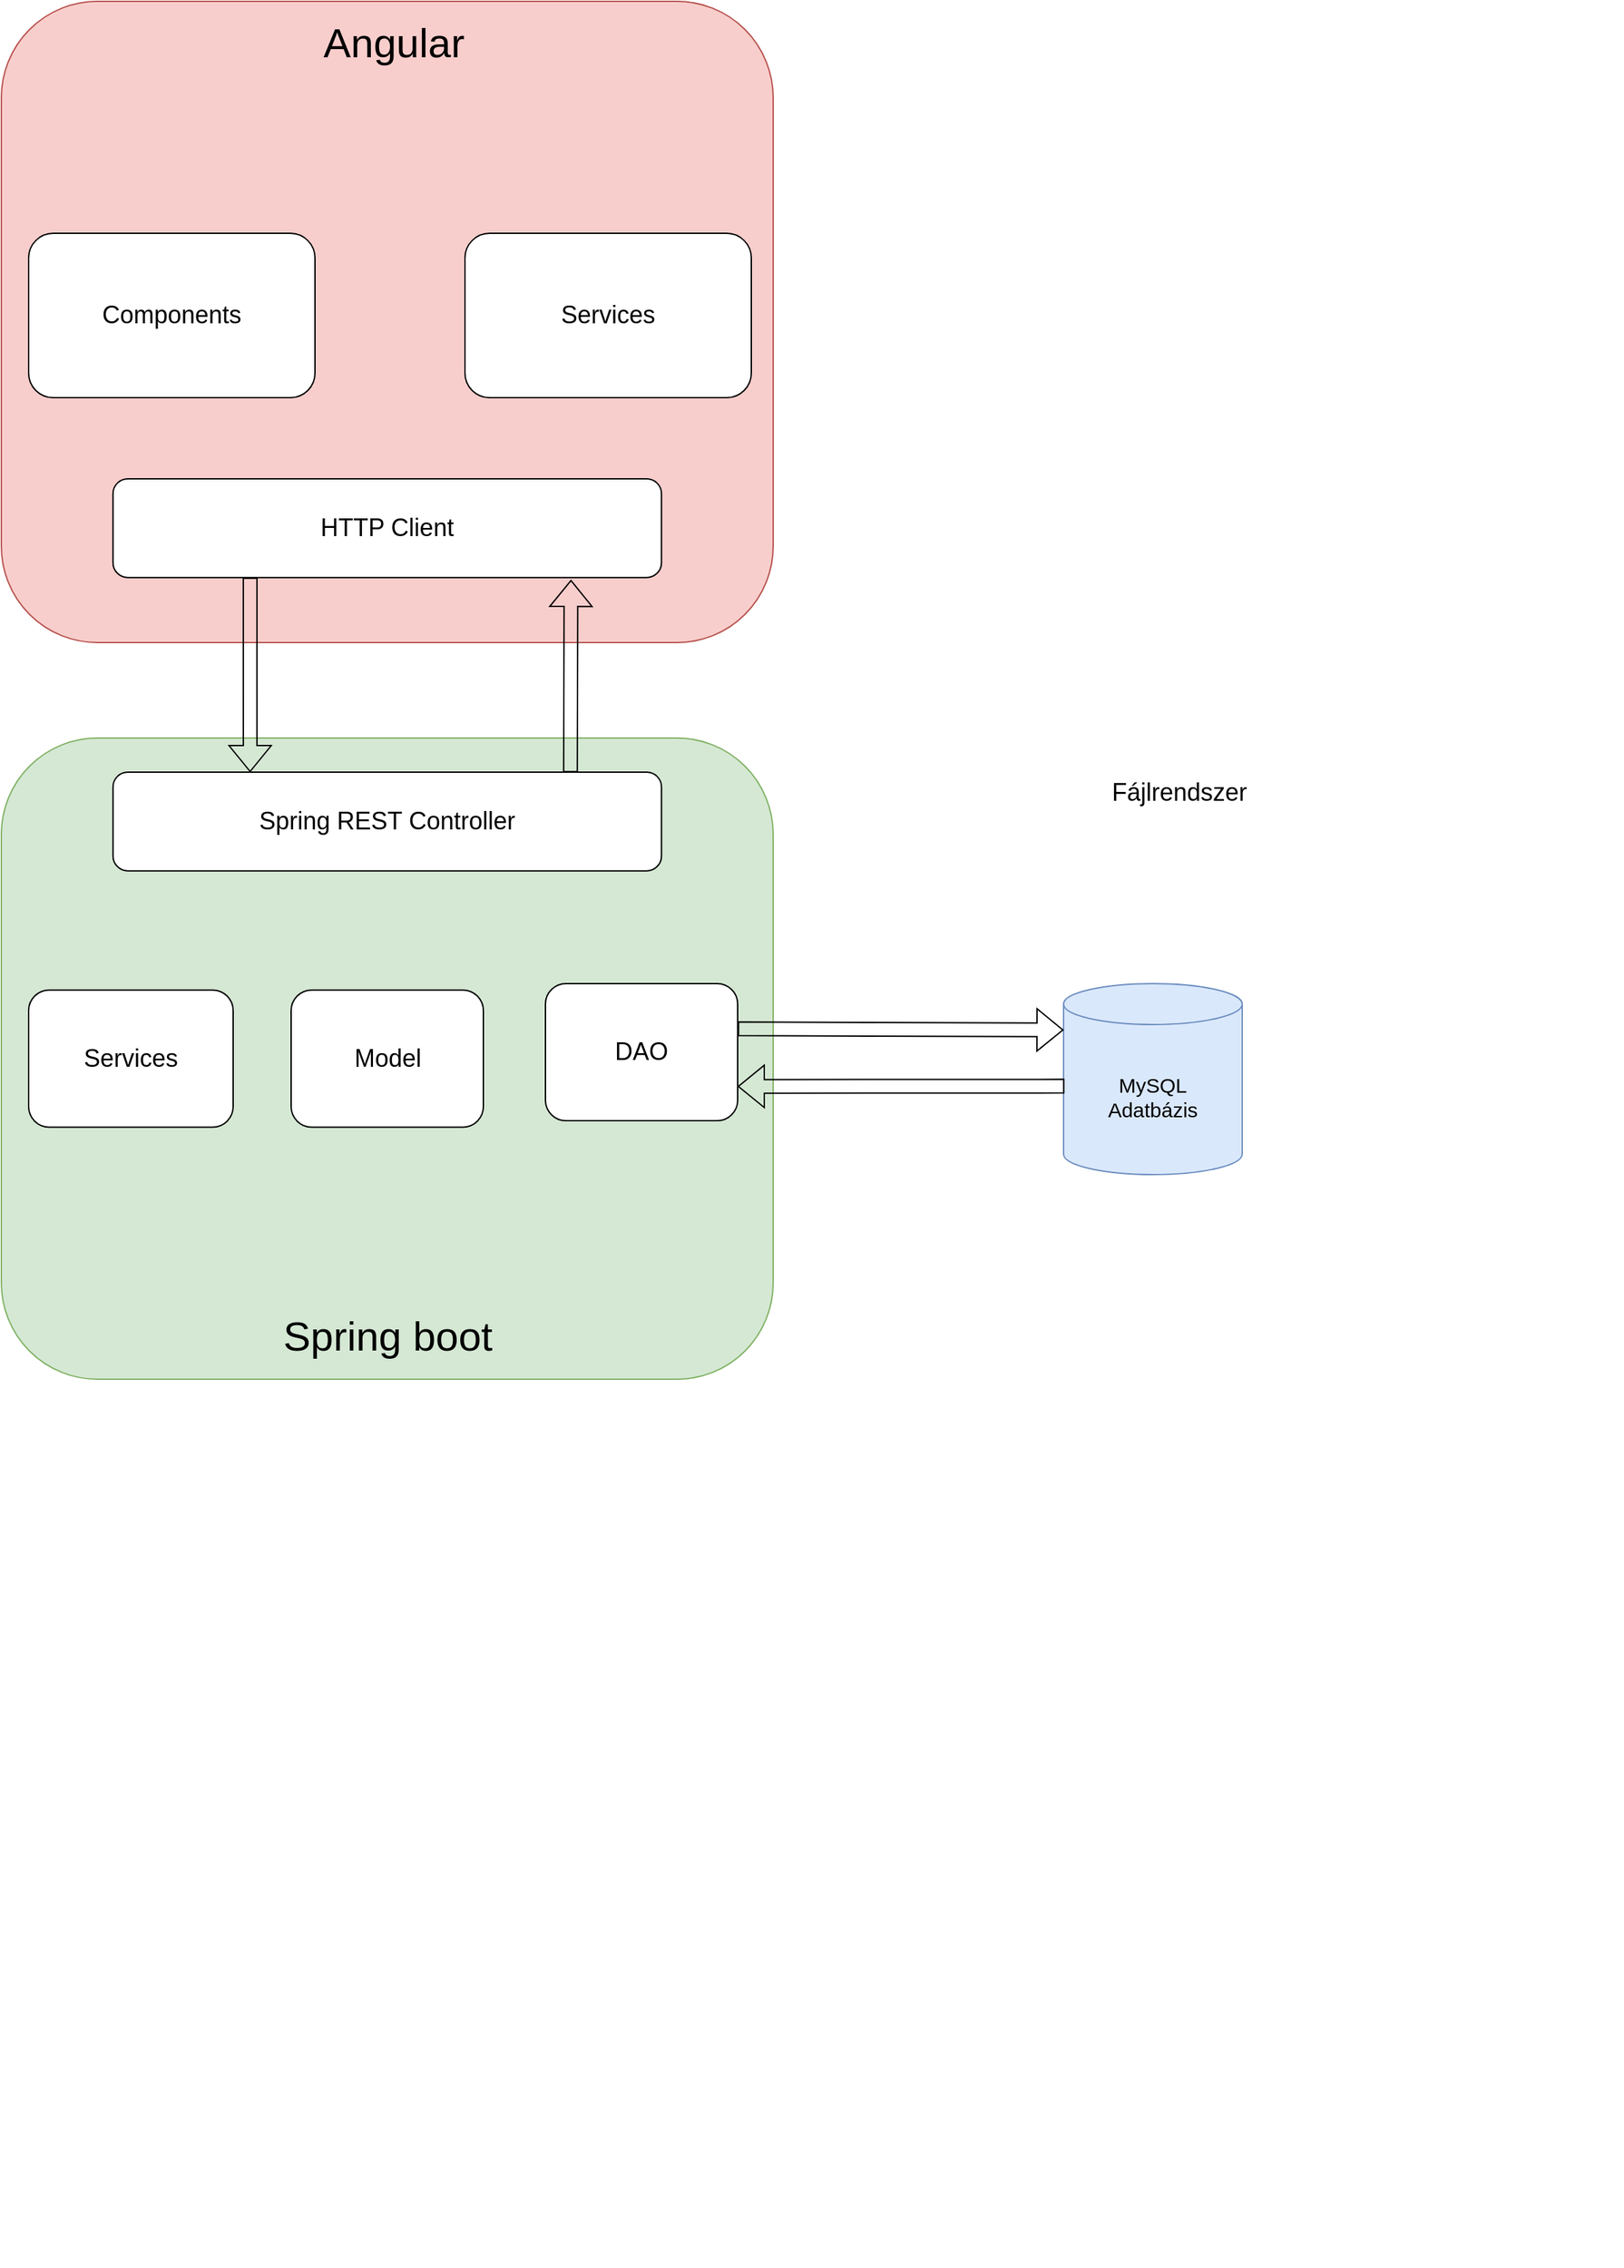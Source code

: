 <mxfile version="24.2.1" type="device">
  <diagram name="1 oldal" id="KOCVEWSfp-y_1-q1elBh">
    <mxGraphModel dx="1434" dy="780" grid="1" gridSize="10" guides="1" tooltips="1" connect="1" arrows="1" fold="1" page="1" pageScale="1" pageWidth="827" pageHeight="1169" math="0" shadow="0">
      <root>
        <mxCell id="0" />
        <mxCell id="1" parent="0" />
        <mxCell id="hlbMqYNY3Y4gczkukbaF-3" value="" style="group" parent="1" vertex="1" connectable="0">
          <mxGeometry x="131" y="20" width="566" height="470" as="geometry" />
        </mxCell>
        <mxCell id="hlbMqYNY3Y4gczkukbaF-1" value="" style="rounded=1;whiteSpace=wrap;html=1;fillColor=#f8cecc;strokeColor=#b85450;" parent="hlbMqYNY3Y4gczkukbaF-3" vertex="1">
          <mxGeometry width="566" height="470" as="geometry" />
        </mxCell>
        <mxCell id="hlbMqYNY3Y4gczkukbaF-2" value="&lt;font style=&quot;font-size: 30px;&quot;&gt;Angular&lt;/font&gt;" style="text;html=1;align=center;verticalAlign=middle;whiteSpace=wrap;rounded=0;" parent="hlbMqYNY3Y4gczkukbaF-3" vertex="1">
          <mxGeometry x="223" y="12.051" width="130" height="36.154" as="geometry" />
        </mxCell>
        <mxCell id="hlbMqYNY3Y4gczkukbaF-4" value="&lt;font style=&quot;font-size: 18px;&quot;&gt;Components&lt;/font&gt;" style="rounded=1;whiteSpace=wrap;html=1;" parent="hlbMqYNY3Y4gczkukbaF-3" vertex="1">
          <mxGeometry x="20" y="170.002" width="210" height="120.513" as="geometry" />
        </mxCell>
        <mxCell id="hlbMqYNY3Y4gczkukbaF-5" value="&lt;font style=&quot;font-size: 18px;&quot;&gt;Services&lt;/font&gt;" style="rounded=1;whiteSpace=wrap;html=1;" parent="hlbMqYNY3Y4gczkukbaF-3" vertex="1">
          <mxGeometry x="340" y="170.002" width="210" height="120.513" as="geometry" />
        </mxCell>
        <mxCell id="hlbMqYNY3Y4gczkukbaF-6" value="&lt;font style=&quot;font-size: 18px;&quot;&gt;HTTP Client&lt;/font&gt;" style="rounded=1;whiteSpace=wrap;html=1;" parent="hlbMqYNY3Y4gczkukbaF-3" vertex="1">
          <mxGeometry x="81.87" y="350.005" width="402.25" height="72.308" as="geometry" />
        </mxCell>
        <mxCell id="hlbMqYNY3Y4gczkukbaF-10" value="" style="shape=image;verticalLabelPosition=bottom;labelBackgroundColor=default;verticalAlign=top;aspect=fixed;imageAspect=0;image=https://upload.wikimedia.org/wikipedia/commons/thumb/c/cf/Angular_full_color_logo.svg/1200px-Angular_full_color_logo.svg.png;" parent="hlbMqYNY3Y4gczkukbaF-3" vertex="1">
          <mxGeometry x="213" y="40" width="140" height="140" as="geometry" />
        </mxCell>
        <mxCell id="hlbMqYNY3Y4gczkukbaF-11" value="" style="group" parent="1" vertex="1" connectable="0">
          <mxGeometry x="131" y="560" width="1189" height="1120.49" as="geometry" />
        </mxCell>
        <mxCell id="hlbMqYNY3Y4gczkukbaF-33" value="" style="group" parent="hlbMqYNY3Y4gczkukbaF-11" vertex="1" connectable="0">
          <mxGeometry width="949" height="1120.49" as="geometry" />
        </mxCell>
        <mxCell id="hlbMqYNY3Y4gczkukbaF-12" value="" style="rounded=1;whiteSpace=wrap;html=1;fillColor=#d5e8d4;strokeColor=#82b366;" parent="hlbMqYNY3Y4gczkukbaF-33" vertex="1">
          <mxGeometry width="566" height="470" as="geometry" />
        </mxCell>
        <mxCell id="hlbMqYNY3Y4gczkukbaF-14" value="&lt;font style=&quot;font-size: 18px;&quot;&gt;Services&lt;/font&gt;" style="rounded=1;whiteSpace=wrap;html=1;" parent="hlbMqYNY3Y4gczkukbaF-33" vertex="1">
          <mxGeometry x="20" y="184.74" width="150" height="100.51" as="geometry" />
        </mxCell>
        <mxCell id="hlbMqYNY3Y4gczkukbaF-15" value="&lt;font style=&quot;font-size: 18px;&quot;&gt;Model&lt;/font&gt;" style="rounded=1;whiteSpace=wrap;html=1;" parent="hlbMqYNY3Y4gczkukbaF-33" vertex="1">
          <mxGeometry x="212.51" y="184.74" width="141" height="100.51" as="geometry" />
        </mxCell>
        <mxCell id="hlbMqYNY3Y4gczkukbaF-16" value="&lt;font style=&quot;font-size: 18px;&quot;&gt;Spring REST Controller&lt;/font&gt;" style="rounded=1;whiteSpace=wrap;html=1;" parent="hlbMqYNY3Y4gczkukbaF-33" vertex="1">
          <mxGeometry x="81.88" y="25.005" width="402.25" height="72.308" as="geometry" />
        </mxCell>
        <mxCell id="hlbMqYNY3Y4gczkukbaF-34" value="&lt;font style=&quot;font-size: 18px;&quot;&gt;DAO&lt;/font&gt;" style="rounded=1;whiteSpace=wrap;html=1;" parent="hlbMqYNY3Y4gczkukbaF-33" vertex="1">
          <mxGeometry x="399" y="180" width="141" height="100.51" as="geometry" />
        </mxCell>
        <mxCell id="hlbMqYNY3Y4gczkukbaF-13" value="&lt;font style=&quot;font-size: 30px;&quot;&gt;Spring boot&lt;/font&gt;" style="text;html=1;align=center;verticalAlign=middle;whiteSpace=wrap;rounded=0;" parent="hlbMqYNY3Y4gczkukbaF-33" vertex="1">
          <mxGeometry x="204.51" y="420" width="157" height="36.15" as="geometry" />
        </mxCell>
        <mxCell id="hlbMqYNY3Y4gczkukbaF-39" value="" style="shape=image;verticalLabelPosition=bottom;labelBackgroundColor=default;verticalAlign=top;aspect=fixed;imageAspect=0;image=https://upload.wikimedia.org/wikipedia/commons/thumb/7/79/Spring_Boot.svg/1024px-Spring_Boot.svg.png;" parent="hlbMqYNY3Y4gczkukbaF-33" vertex="1">
          <mxGeometry x="230" y="302.44" width="105.68" height="105.68" as="geometry" />
        </mxCell>
        <mxCell id="hlbMqYNY3Y4gczkukbaF-40" value="" style="shape=image;verticalLabelPosition=bottom;labelBackgroundColor=default;verticalAlign=top;aspect=fixed;imageAspect=0;image=https://upload.wikimedia.org/wikipedia/en/thumb/3/30/Java_programming_language_logo.svg/1200px-Java_programming_language_logo.svg.png;" parent="hlbMqYNY3Y4gczkukbaF-33" vertex="1">
          <mxGeometry x="66.79" y="302.44" width="56.43" height="103.24" as="geometry" />
        </mxCell>
        <mxCell id="hlbMqYNY3Y4gczkukbaF-27" value="&lt;font style=&quot;font-size: 15px;&quot;&gt;MySQL&lt;/font&gt;&lt;div style=&quot;font-size: 15px;&quot;&gt;&lt;font style=&quot;font-size: 15px;&quot;&gt;Adatbázis&lt;/font&gt;&lt;/div&gt;" style="shape=cylinder3;whiteSpace=wrap;html=1;boundedLbl=1;backgroundOutline=1;size=15;fillColor=#dae8fc;strokeColor=#6c8ebf;" parent="hlbMqYNY3Y4gczkukbaF-33" vertex="1">
          <mxGeometry x="779" y="180" width="131" height="140" as="geometry" />
        </mxCell>
        <mxCell id="hlbMqYNY3Y4gczkukbaF-41" value="" style="shape=flexArrow;endArrow=classic;html=1;rounded=0;exitX=1.001;exitY=0.33;exitDx=0;exitDy=0;exitPerimeter=0;" parent="hlbMqYNY3Y4gczkukbaF-33" source="hlbMqYNY3Y4gczkukbaF-34" edge="1">
          <mxGeometry width="50" height="50" relative="1" as="geometry">
            <mxPoint x="619" y="360" as="sourcePoint" />
            <mxPoint x="779" y="214" as="targetPoint" />
          </mxGeometry>
        </mxCell>
        <mxCell id="hlbMqYNY3Y4gczkukbaF-46" value="" style="shape=flexArrow;endArrow=classic;html=1;rounded=0;entryX=1;entryY=0.75;entryDx=0;entryDy=0;exitX=0.005;exitY=0.537;exitDx=0;exitDy=0;exitPerimeter=0;" parent="hlbMqYNY3Y4gczkukbaF-33" source="hlbMqYNY3Y4gczkukbaF-27" target="hlbMqYNY3Y4gczkukbaF-34" edge="1">
          <mxGeometry width="50" height="50" relative="1" as="geometry">
            <mxPoint x="779" y="260" as="sourcePoint" />
            <mxPoint x="789" y="224" as="targetPoint" />
          </mxGeometry>
        </mxCell>
        <mxCell id="Ue2bZFBEn8R5mvFbNGnJ-2" value="&lt;font style=&quot;font-size: 18px;&quot;&gt;Fájlrendszer&lt;/font&gt;" style="text;html=1;align=center;verticalAlign=middle;whiteSpace=wrap;rounded=0;" vertex="1" parent="hlbMqYNY3Y4gczkukbaF-33">
          <mxGeometry x="794" y="25.0" width="140" height="30" as="geometry" />
        </mxCell>
        <mxCell id="hlbMqYNY3Y4gczkukbaF-36" value="" style="shape=image;verticalLabelPosition=bottom;labelBackgroundColor=default;verticalAlign=top;aspect=fixed;imageAspect=0;image=https://e7.pngegg.com/pngimages/747/798/png-clipart-mysql-logo-mysql-database-web-development-computer-software-dolphin-marine-mammal-animals-thumbnail.png;" parent="hlbMqYNY3Y4gczkukbaF-11" vertex="1">
          <mxGeometry x="919" y="210" width="110" height="110" as="geometry" />
        </mxCell>
        <mxCell id="hlbMqYNY3Y4gczkukbaF-37" value="" style="shape=flexArrow;endArrow=classic;html=1;rounded=0;entryX=0.835;entryY=1.024;entryDx=0;entryDy=0;entryPerimeter=0;exitX=0.834;exitY=0.001;exitDx=0;exitDy=0;exitPerimeter=0;" parent="1" source="hlbMqYNY3Y4gczkukbaF-16" target="hlbMqYNY3Y4gczkukbaF-6" edge="1">
          <mxGeometry width="50" height="50" relative="1" as="geometry">
            <mxPoint x="550" y="584" as="sourcePoint" />
            <mxPoint x="580" y="500" as="targetPoint" />
          </mxGeometry>
        </mxCell>
        <mxCell id="hlbMqYNY3Y4gczkukbaF-38" value="" style="shape=flexArrow;endArrow=classic;html=1;rounded=0;entryX=0.25;entryY=0;entryDx=0;entryDy=0;exitX=0.25;exitY=1;exitDx=0;exitDy=0;" parent="1" source="hlbMqYNY3Y4gczkukbaF-6" target="hlbMqYNY3Y4gczkukbaF-16" edge="1">
          <mxGeometry width="50" height="50" relative="1" as="geometry">
            <mxPoint x="580" y="595" as="sourcePoint" />
            <mxPoint x="580" y="454" as="targetPoint" />
          </mxGeometry>
        </mxCell>
        <mxCell id="Ue2bZFBEn8R5mvFbNGnJ-1" value="" style="shape=image;verticalLabelPosition=bottom;labelBackgroundColor=default;verticalAlign=top;aspect=fixed;imageAspect=0;image=https://videotanfolyam.hu/images/blog/lead200/egyedi_mappa_ikonok.png;" vertex="1" parent="1">
          <mxGeometry x="910" y="430" width="170" height="170" as="geometry" />
        </mxCell>
      </root>
    </mxGraphModel>
  </diagram>
</mxfile>
